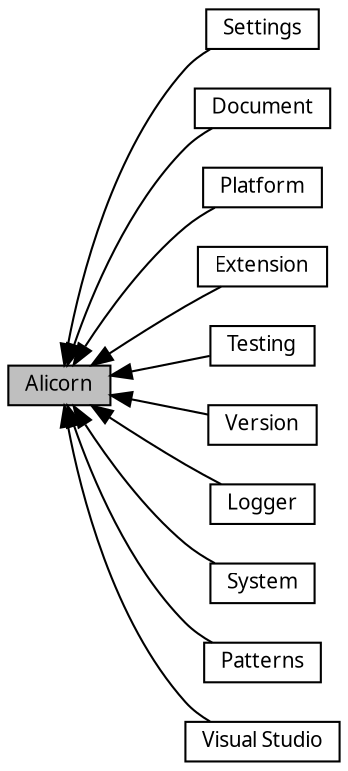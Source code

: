 digraph "Alicorn"
{
  edge [fontname="Verdana",fontsize="10",labelfontname="Verdana",labelfontsize="10"];
  node [fontname="Verdana",fontsize="10",shape=record];
  rankdir=LR;
  Node6 [label="Settings",height=0.2,width=0.4,color="black", fillcolor="white", style="filled",URL="$a00503.html"];
  Node1 [label="Document",height=0.2,width=0.4,color="black", fillcolor="white", style="filled",URL="$a00487.html"];
  Node5 [label="Platform",height=0.2,width=0.4,color="black", fillcolor="white", style="filled",URL="$a00502.html"];
  Node2 [label="Extension",height=0.2,width=0.4,color="black", fillcolor="white", style="filled",URL="$a00494.html"];
  Node8 [label="Testing",height=0.2,width=0.4,color="black", fillcolor="white", style="filled",URL="$a00505.html"];
  Node9 [label="Version",height=0.2,width=0.4,color="black", fillcolor="white", style="filled",URL="$a00506.html"];
  Node0 [label="Alicorn",height=0.2,width=0.4,color="black", fillcolor="grey75", style="filled", fontcolor="black"];
  Node3 [label="Logger",height=0.2,width=0.4,color="black", fillcolor="white", style="filled",URL="$a00498.html"];
  Node7 [label="System",height=0.2,width=0.4,color="black", fillcolor="white", style="filled",URL="$a00504.html"];
  Node4 [label="Patterns",height=0.2,width=0.4,color="black", fillcolor="white", style="filled",URL="$a00501.html"];
  Node10 [label="Visual Studio",height=0.2,width=0.4,color="black", fillcolor="white", style="filled",URL="$a00507.html"];
  Node0->Node1 [shape=plaintext, dir="back", style="solid"];
  Node0->Node2 [shape=plaintext, dir="back", style="solid"];
  Node0->Node3 [shape=plaintext, dir="back", style="solid"];
  Node0->Node4 [shape=plaintext, dir="back", style="solid"];
  Node0->Node5 [shape=plaintext, dir="back", style="solid"];
  Node0->Node6 [shape=plaintext, dir="back", style="solid"];
  Node0->Node7 [shape=plaintext, dir="back", style="solid"];
  Node0->Node8 [shape=plaintext, dir="back", style="solid"];
  Node0->Node9 [shape=plaintext, dir="back", style="solid"];
  Node0->Node10 [shape=plaintext, dir="back", style="solid"];
}
